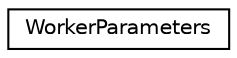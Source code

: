 digraph "Graphical Class Hierarchy"
{
 // LATEX_PDF_SIZE
  edge [fontname="Helvetica",fontsize="10",labelfontname="Helvetica",labelfontsize="10"];
  node [fontname="Helvetica",fontsize="10",shape=record];
  rankdir="LR";
  Node0 [label="WorkerParameters",height=0.2,width=0.4,color="black", fillcolor="white", style="filled",URL="$structWorkerParameters.html",tooltip=" "];
}
